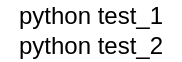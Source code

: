 <mxfile version="10.7.7" type="github"><diagram id="wynrYAG0QmR585WmS3uG" name="第 1 页"><mxGraphModel dx="1394" dy="481" grid="1" gridSize="10" guides="1" tooltips="1" connect="1" arrows="1" fold="1" page="1" pageScale="1" pageWidth="827" pageHeight="1169" math="0" shadow="0"><root><mxCell id="0"/><mxCell id="1" parent="0"/><mxCell id="aSlyCQn48CH0875j-3Am-1" value="python test_1&lt;br&gt;python test_2&lt;br&gt;" style="text;html=1;resizable=0;autosize=1;align=center;verticalAlign=middle;points=[];fillColor=none;strokeColor=none;rounded=0;" parent="1" vertex="1"><mxGeometry x="340" y="130" width="90" height="30" as="geometry"/></mxCell></root></mxGraphModel></diagram></mxfile>